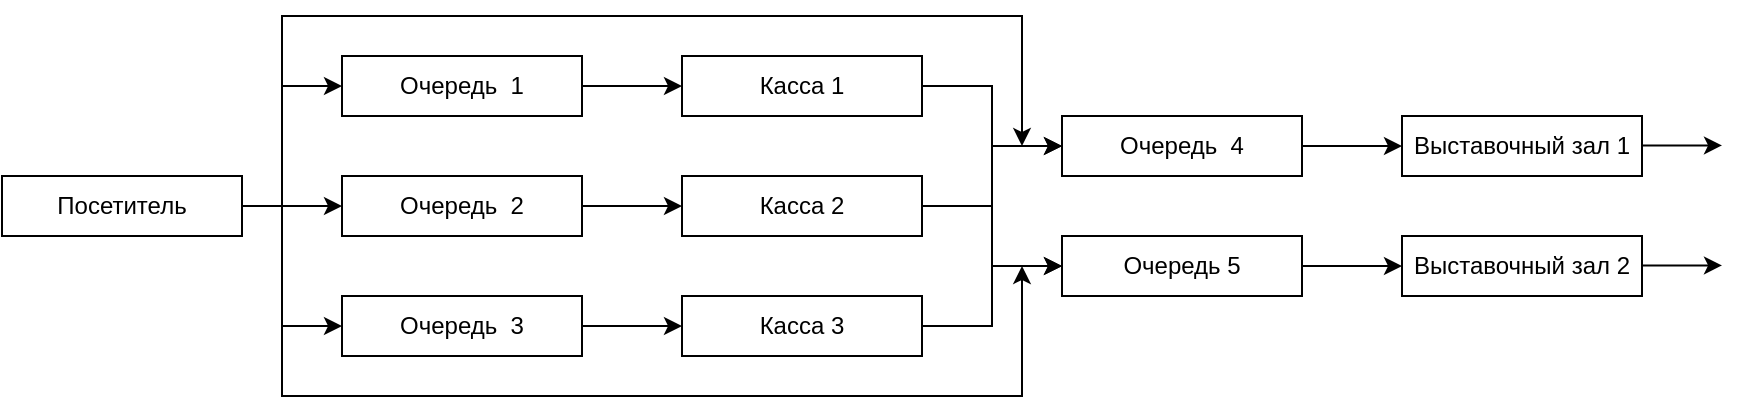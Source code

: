 <mxfile version="20.6.0" type="device" pages="2"><diagram id="v1vi6YD9XE0wPo9byLhe" name="Структурная схема"><mxGraphModel dx="1038" dy="729" grid="1" gridSize="10" guides="1" tooltips="1" connect="1" arrows="1" fold="1" page="1" pageScale="1" pageWidth="827" pageHeight="1169" math="0" shadow="0"><root><mxCell id="0"/><mxCell id="1" parent="0"/><mxCell id="NjIix3-SLeffQ-1-1n2I-12" style="edgeStyle=orthogonalEdgeStyle;rounded=0;orthogonalLoop=1;jettySize=auto;html=1;exitX=1;exitY=0.5;exitDx=0;exitDy=0;entryX=0;entryY=0.5;entryDx=0;entryDy=0;" edge="1" parent="1" source="oPbl5bRdrnPdJGt1vju5-1" target="NjIix3-SLeffQ-1-1n2I-10"><mxGeometry relative="1" as="geometry"/></mxCell><mxCell id="NjIix3-SLeffQ-1-1n2I-13" style="edgeStyle=orthogonalEdgeStyle;rounded=0;orthogonalLoop=1;jettySize=auto;html=1;exitX=1;exitY=0.5;exitDx=0;exitDy=0;entryX=0;entryY=0.5;entryDx=0;entryDy=0;" edge="1" parent="1" source="oPbl5bRdrnPdJGt1vju5-1" target="NjIix3-SLeffQ-1-1n2I-9"><mxGeometry relative="1" as="geometry"><Array as="points"><mxPoint x="160" y="175"/><mxPoint x="160" y="115"/></Array></mxGeometry></mxCell><mxCell id="NjIix3-SLeffQ-1-1n2I-14" style="edgeStyle=orthogonalEdgeStyle;rounded=0;orthogonalLoop=1;jettySize=auto;html=1;exitX=1;exitY=0.5;exitDx=0;exitDy=0;entryX=0;entryY=0.5;entryDx=0;entryDy=0;" edge="1" parent="1" source="oPbl5bRdrnPdJGt1vju5-1" target="NjIix3-SLeffQ-1-1n2I-11"><mxGeometry relative="1" as="geometry"><Array as="points"><mxPoint x="160" y="175"/><mxPoint x="160" y="235"/></Array></mxGeometry></mxCell><mxCell id="H-fx4r1O84M4fONlbikz-1" style="edgeStyle=orthogonalEdgeStyle;rounded=0;orthogonalLoop=1;jettySize=auto;html=1;strokeWidth=1;startArrow=none;startFill=0;endArrow=classic;endFill=1;" edge="1" parent="1"><mxGeometry relative="1" as="geometry"><mxPoint x="160" y="175" as="sourcePoint"/><mxPoint x="530" y="145" as="targetPoint"/><Array as="points"><mxPoint x="160" y="80"/><mxPoint x="530" y="80"/><mxPoint x="530" y="145"/></Array></mxGeometry></mxCell><mxCell id="H-fx4r1O84M4fONlbikz-4" style="edgeStyle=orthogonalEdgeStyle;rounded=0;orthogonalLoop=1;jettySize=auto;html=1;exitX=1;exitY=0.5;exitDx=0;exitDy=0;strokeWidth=1;startArrow=none;startFill=0;endArrow=classic;endFill=1;" edge="1" parent="1" source="oPbl5bRdrnPdJGt1vju5-1"><mxGeometry relative="1" as="geometry"><mxPoint x="530" y="205" as="targetPoint"/><Array as="points"><mxPoint x="160" y="175"/><mxPoint x="160" y="270"/><mxPoint x="530" y="270"/><mxPoint x="530" y="205"/></Array></mxGeometry></mxCell><mxCell id="oPbl5bRdrnPdJGt1vju5-1" value="Посетитель" style="rounded=0;whiteSpace=wrap;html=1;" parent="1" vertex="1"><mxGeometry x="20" y="160" width="120" height="30" as="geometry"/></mxCell><mxCell id="NjIix3-SLeffQ-1-1n2I-19" style="edgeStyle=orthogonalEdgeStyle;rounded=0;orthogonalLoop=1;jettySize=auto;html=1;exitX=1;exitY=0.5;exitDx=0;exitDy=0;entryX=0;entryY=0.5;entryDx=0;entryDy=0;" edge="1" parent="1" source="oPbl5bRdrnPdJGt1vju5-2" target="NjIix3-SLeffQ-1-1n2I-7"><mxGeometry relative="1" as="geometry"/></mxCell><mxCell id="NjIix3-SLeffQ-1-1n2I-21" style="edgeStyle=orthogonalEdgeStyle;rounded=0;orthogonalLoop=1;jettySize=auto;html=1;exitX=1;exitY=0.5;exitDx=0;exitDy=0;entryX=0;entryY=0.5;entryDx=0;entryDy=0;" edge="1" parent="1" source="oPbl5bRdrnPdJGt1vju5-2" target="NjIix3-SLeffQ-1-1n2I-8"><mxGeometry relative="1" as="geometry"/></mxCell><mxCell id="oPbl5bRdrnPdJGt1vju5-2" value="Касса 2" style="rounded=0;whiteSpace=wrap;html=1;" parent="1" vertex="1"><mxGeometry x="360" y="160" width="120" height="30" as="geometry"/></mxCell><mxCell id="NjIix3-SLeffQ-1-1n2I-18" style="edgeStyle=orthogonalEdgeStyle;rounded=0;orthogonalLoop=1;jettySize=auto;html=1;exitX=1;exitY=0.5;exitDx=0;exitDy=0;entryX=0;entryY=0.5;entryDx=0;entryDy=0;" edge="1" parent="1" source="oPbl5bRdrnPdJGt1vju5-3" target="NjIix3-SLeffQ-1-1n2I-7"><mxGeometry relative="1" as="geometry"/></mxCell><mxCell id="oPbl5bRdrnPdJGt1vju5-3" value="Касса 1" style="rounded=0;whiteSpace=wrap;html=1;" parent="1" vertex="1"><mxGeometry x="360" y="100" width="120" height="30" as="geometry"/></mxCell><mxCell id="NjIix3-SLeffQ-1-1n2I-20" style="edgeStyle=orthogonalEdgeStyle;rounded=0;orthogonalLoop=1;jettySize=auto;html=1;exitX=1;exitY=0.5;exitDx=0;exitDy=0;entryX=0;entryY=0.5;entryDx=0;entryDy=0;" edge="1" parent="1" source="oPbl5bRdrnPdJGt1vju5-4" target="NjIix3-SLeffQ-1-1n2I-8"><mxGeometry relative="1" as="geometry"/></mxCell><mxCell id="oPbl5bRdrnPdJGt1vju5-4" value="Касса 3" style="rounded=0;whiteSpace=wrap;html=1;" parent="1" vertex="1"><mxGeometry x="360" y="220" width="120" height="30" as="geometry"/></mxCell><mxCell id="oPbl5bRdrnPdJGt1vju5-5" value="Выставочный зал 1" style="rounded=0;whiteSpace=wrap;html=1;" parent="1" vertex="1"><mxGeometry x="720" y="130" width="120" height="30" as="geometry"/></mxCell><mxCell id="oPbl5bRdrnPdJGt1vju5-6" value="Выставочный зал 2" style="rounded=0;whiteSpace=wrap;html=1;" parent="1" vertex="1"><mxGeometry x="720" y="190" width="120" height="30" as="geometry"/></mxCell><mxCell id="oPbl5bRdrnPdJGt1vju5-22" value="" style="endArrow=classic;html=1;rounded=0;exitX=1;exitY=0.5;exitDx=0;exitDy=0;" parent="1" edge="1"><mxGeometry width="50" height="50" relative="1" as="geometry"><mxPoint x="840" y="204.71" as="sourcePoint"/><mxPoint x="880" y="204.71" as="targetPoint"/></mxGeometry></mxCell><mxCell id="NjIix3-SLeffQ-1-1n2I-1" value="" style="endArrow=classic;html=1;rounded=0;exitX=1;exitY=0.5;exitDx=0;exitDy=0;" edge="1" parent="1"><mxGeometry width="50" height="50" relative="1" as="geometry"><mxPoint x="840" y="144.71" as="sourcePoint"/><mxPoint x="880" y="144.71" as="targetPoint"/></mxGeometry></mxCell><mxCell id="NjIix3-SLeffQ-1-1n2I-22" style="edgeStyle=orthogonalEdgeStyle;rounded=0;orthogonalLoop=1;jettySize=auto;html=1;exitX=1;exitY=0.5;exitDx=0;exitDy=0;entryX=0;entryY=0.5;entryDx=0;entryDy=0;" edge="1" parent="1" source="NjIix3-SLeffQ-1-1n2I-7" target="oPbl5bRdrnPdJGt1vju5-5"><mxGeometry relative="1" as="geometry"/></mxCell><mxCell id="NjIix3-SLeffQ-1-1n2I-7" value="Очередь &amp;nbsp;4" style="rounded=0;whiteSpace=wrap;html=1;" vertex="1" parent="1"><mxGeometry x="550" y="130" width="120" height="30" as="geometry"/></mxCell><mxCell id="NjIix3-SLeffQ-1-1n2I-23" style="edgeStyle=orthogonalEdgeStyle;rounded=0;orthogonalLoop=1;jettySize=auto;html=1;exitX=1;exitY=0.5;exitDx=0;exitDy=0;" edge="1" parent="1" source="NjIix3-SLeffQ-1-1n2I-8" target="oPbl5bRdrnPdJGt1vju5-6"><mxGeometry relative="1" as="geometry"/></mxCell><mxCell id="NjIix3-SLeffQ-1-1n2I-8" value="Очередь 5" style="rounded=0;whiteSpace=wrap;html=1;" vertex="1" parent="1"><mxGeometry x="550" y="190" width="120" height="30" as="geometry"/></mxCell><mxCell id="NjIix3-SLeffQ-1-1n2I-15" style="edgeStyle=orthogonalEdgeStyle;rounded=0;orthogonalLoop=1;jettySize=auto;html=1;exitX=1;exitY=0.5;exitDx=0;exitDy=0;entryX=0;entryY=0.5;entryDx=0;entryDy=0;" edge="1" parent="1" source="NjIix3-SLeffQ-1-1n2I-9" target="oPbl5bRdrnPdJGt1vju5-3"><mxGeometry relative="1" as="geometry"/></mxCell><mxCell id="NjIix3-SLeffQ-1-1n2I-9" value="Очередь &amp;nbsp;1" style="rounded=0;whiteSpace=wrap;html=1;" vertex="1" parent="1"><mxGeometry x="190" y="100" width="120" height="30" as="geometry"/></mxCell><mxCell id="NjIix3-SLeffQ-1-1n2I-16" style="edgeStyle=orthogonalEdgeStyle;rounded=0;orthogonalLoop=1;jettySize=auto;html=1;exitX=1;exitY=0.5;exitDx=0;exitDy=0;entryX=0;entryY=0.5;entryDx=0;entryDy=0;" edge="1" parent="1" source="NjIix3-SLeffQ-1-1n2I-10" target="oPbl5bRdrnPdJGt1vju5-2"><mxGeometry relative="1" as="geometry"/></mxCell><mxCell id="NjIix3-SLeffQ-1-1n2I-10" value="Очередь &amp;nbsp;2" style="rounded=0;whiteSpace=wrap;html=1;" vertex="1" parent="1"><mxGeometry x="190" y="160" width="120" height="30" as="geometry"/></mxCell><mxCell id="NjIix3-SLeffQ-1-1n2I-17" style="edgeStyle=orthogonalEdgeStyle;rounded=0;orthogonalLoop=1;jettySize=auto;html=1;exitX=1;exitY=0.5;exitDx=0;exitDy=0;entryX=0;entryY=0.5;entryDx=0;entryDy=0;" edge="1" parent="1" source="NjIix3-SLeffQ-1-1n2I-11" target="oPbl5bRdrnPdJGt1vju5-4"><mxGeometry relative="1" as="geometry"/></mxCell><mxCell id="NjIix3-SLeffQ-1-1n2I-11" value="Очередь &amp;nbsp;3" style="rounded=0;whiteSpace=wrap;html=1;" vertex="1" parent="1"><mxGeometry x="190" y="220" width="120" height="30" as="geometry"/></mxCell></root></mxGraphModel></diagram><diagram id="rFS530WLPS0N7vP4LbmA" name="СМО"><mxGraphModel dx="928" dy="653" grid="1" gridSize="10" guides="1" tooltips="1" connect="1" arrows="1" fold="1" page="1" pageScale="1" pageWidth="827" pageHeight="1169" math="0" shadow="0"><root><mxCell id="0"/><mxCell id="1" parent="0"/><mxCell id="NLU6ZJvWa5mqB2mFnFrJ-40" style="edgeStyle=orthogonalEdgeStyle;rounded=0;orthogonalLoop=1;jettySize=auto;html=1;exitX=1;exitY=0.5;exitDx=0;exitDy=0;entryX=0;entryY=0.5;entryDx=0;entryDy=0;" edge="1" parent="1" source="B7ZoG9ArHWW4dzQY5tz9-19" target="NLU6ZJvWa5mqB2mFnFrJ-9"><mxGeometry relative="1" as="geometry"/></mxCell><mxCell id="NLU6ZJvWa5mqB2mFnFrJ-41" style="edgeStyle=orthogonalEdgeStyle;rounded=0;orthogonalLoop=1;jettySize=auto;html=1;exitX=1;exitY=0.5;exitDx=0;exitDy=0;entryX=0;entryY=0.5;entryDx=0;entryDy=0;" edge="1" parent="1" source="B7ZoG9ArHWW4dzQY5tz9-19" target="NLU6ZJvWa5mqB2mFnFrJ-2"><mxGeometry relative="1" as="geometry"/></mxCell><mxCell id="NLU6ZJvWa5mqB2mFnFrJ-42" style="edgeStyle=orthogonalEdgeStyle;rounded=0;orthogonalLoop=1;jettySize=auto;html=1;exitX=1;exitY=0.5;exitDx=0;exitDy=0;entryX=0;entryY=0.5;entryDx=0;entryDy=0;" edge="1" parent="1" source="B7ZoG9ArHWW4dzQY5tz9-19" target="NLU6ZJvWa5mqB2mFnFrJ-16"><mxGeometry relative="1" as="geometry"/></mxCell><mxCell id="B7ZoG9ArHWW4dzQY5tz9-19" value="Г&amp;nbsp;" style="triangle;whiteSpace=wrap;html=1;align=center;" parent="1" vertex="1"><mxGeometry x="50" y="360" width="50" height="60" as="geometry"/></mxCell><mxCell id="NLU6ZJvWa5mqB2mFnFrJ-47" style="edgeStyle=orthogonalEdgeStyle;rounded=0;orthogonalLoop=1;jettySize=auto;html=1;exitX=1;exitY=0.5;exitDx=0;exitDy=0;entryX=0;entryY=0.5;entryDx=0;entryDy=0;" edge="1" parent="1" source="B7ZoG9ArHWW4dzQY5tz9-20" target="NLU6ZJvWa5mqB2mFnFrJ-30"><mxGeometry relative="1" as="geometry"/></mxCell><mxCell id="NLU6ZJvWa5mqB2mFnFrJ-49" style="edgeStyle=orthogonalEdgeStyle;rounded=0;orthogonalLoop=1;jettySize=auto;html=1;exitX=1;exitY=0.5;exitDx=0;exitDy=0;entryX=0;entryY=0.5;entryDx=0;entryDy=0;" edge="1" parent="1" source="B7ZoG9ArHWW4dzQY5tz9-20" target="NLU6ZJvWa5mqB2mFnFrJ-23"><mxGeometry relative="1" as="geometry"/></mxCell><mxCell id="NLU6ZJvWa5mqB2mFnFrJ-50" style="edgeStyle=orthogonalEdgeStyle;rounded=0;orthogonalLoop=1;jettySize=auto;html=1;exitX=1;exitY=0.5;exitDx=0;exitDy=0;entryX=0;entryY=0.5;entryDx=0;entryDy=0;" edge="1" parent="1" source="B7ZoG9ArHWW4dzQY5tz9-20" target="NLU6ZJvWa5mqB2mFnFrJ-30"><mxGeometry relative="1" as="geometry"/></mxCell><mxCell id="NLU6ZJvWa5mqB2mFnFrJ-52" style="edgeStyle=orthogonalEdgeStyle;rounded=0;orthogonalLoop=1;jettySize=auto;html=1;exitX=1;exitY=0.5;exitDx=0;exitDy=0;entryX=0;entryY=0.5;entryDx=0;entryDy=0;" edge="1" parent="1" source="B7ZoG9ArHWW4dzQY5tz9-20" target="NLU6ZJvWa5mqB2mFnFrJ-23"><mxGeometry relative="1" as="geometry"/></mxCell><mxCell id="B7ZoG9ArHWW4dzQY5tz9-20" value="К2" style="ellipse;whiteSpace=wrap;html=1;aspect=fixed;" parent="1" vertex="1"><mxGeometry x="360" y="360" width="60" height="60" as="geometry"/></mxCell><mxCell id="NLU6ZJvWa5mqB2mFnFrJ-46" style="edgeStyle=orthogonalEdgeStyle;rounded=0;orthogonalLoop=1;jettySize=auto;html=1;exitX=1;exitY=0.5;exitDx=0;exitDy=0;entryX=0;entryY=0.5;entryDx=0;entryDy=0;" edge="1" parent="1" source="B7ZoG9ArHWW4dzQY5tz9-31" target="NLU6ZJvWa5mqB2mFnFrJ-30"><mxGeometry relative="1" as="geometry"/></mxCell><mxCell id="NLU6ZJvWa5mqB2mFnFrJ-53" style="edgeStyle=orthogonalEdgeStyle;rounded=0;orthogonalLoop=1;jettySize=auto;html=1;exitX=1;exitY=0.5;exitDx=0;exitDy=0;entryX=0;entryY=0.5;entryDx=0;entryDy=0;" edge="1" parent="1" source="B7ZoG9ArHWW4dzQY5tz9-31" target="NLU6ZJvWa5mqB2mFnFrJ-23"><mxGeometry relative="1" as="geometry"/></mxCell><mxCell id="B7ZoG9ArHWW4dzQY5tz9-31" value="К1" style="ellipse;whiteSpace=wrap;html=1;aspect=fixed;" parent="1" vertex="1"><mxGeometry x="360" y="265" width="60" height="60" as="geometry"/></mxCell><mxCell id="NLU6ZJvWa5mqB2mFnFrJ-48" style="edgeStyle=orthogonalEdgeStyle;rounded=0;orthogonalLoop=1;jettySize=auto;html=1;exitX=1;exitY=0.5;exitDx=0;exitDy=0;entryX=0;entryY=0.5;entryDx=0;entryDy=0;" edge="1" parent="1" source="B7ZoG9ArHWW4dzQY5tz9-34" target="NLU6ZJvWa5mqB2mFnFrJ-23"><mxGeometry relative="1" as="geometry"/></mxCell><mxCell id="NLU6ZJvWa5mqB2mFnFrJ-51" style="edgeStyle=orthogonalEdgeStyle;rounded=0;orthogonalLoop=1;jettySize=auto;html=1;exitX=1;exitY=0.5;exitDx=0;exitDy=0;entryX=0;entryY=0.5;entryDx=0;entryDy=0;" edge="1" parent="1" source="B7ZoG9ArHWW4dzQY5tz9-34" target="NLU6ZJvWa5mqB2mFnFrJ-30"><mxGeometry relative="1" as="geometry"/></mxCell><mxCell id="B7ZoG9ArHWW4dzQY5tz9-34" value="К3" style="ellipse;whiteSpace=wrap;html=1;aspect=fixed;" parent="1" vertex="1"><mxGeometry x="360" y="455" width="60" height="60" as="geometry"/></mxCell><mxCell id="B7ZoG9ArHWW4dzQY5tz9-49" value="" style="endArrow=classic;html=1;rounded=0;" parent="1" edge="1"><mxGeometry width="50" height="50" relative="1" as="geometry"><mxPoint x="777" y="439.5" as="sourcePoint"/><mxPoint x="827" y="440" as="targetPoint"/></mxGeometry></mxCell><mxCell id="B7ZoG9ArHWW4dzQY5tz9-62" value="Отказ" style="text;html=1;strokeColor=none;fillColor=none;align=center;verticalAlign=middle;whiteSpace=wrap;rounded=0;" parent="1" vertex="1"><mxGeometry x="450" y="585" width="60" height="30" as="geometry"/></mxCell><mxCell id="B7ZoG9ArHWW4dzQY5tz9-84" value="Отказ" style="text;html=1;strokeColor=none;fillColor=none;align=center;verticalAlign=middle;whiteSpace=wrap;rounded=0;" parent="1" vertex="1"><mxGeometry x="450" y="170" width="60" height="30" as="geometry"/></mxCell><mxCell id="YL6wRBtn2UUcqzNbUoFJ-9" value="" style="endArrow=classic;html=1;rounded=0;" parent="1" edge="1"><mxGeometry width="50" height="50" relative="1" as="geometry"><mxPoint x="777" y="344.5" as="sourcePoint"/><mxPoint x="827" y="345" as="targetPoint"/></mxGeometry></mxCell><mxCell id="NLU6ZJvWa5mqB2mFnFrJ-43" style="edgeStyle=orthogonalEdgeStyle;rounded=0;orthogonalLoop=1;jettySize=auto;html=1;exitX=1;exitY=0.5;exitDx=0;exitDy=0;entryX=0;entryY=0.5;entryDx=0;entryDy=0;" edge="1" parent="1" source="NLU6ZJvWa5mqB2mFnFrJ-1" target="B7ZoG9ArHWW4dzQY5tz9-31"><mxGeometry relative="1" as="geometry"/></mxCell><mxCell id="NLU6ZJvWa5mqB2mFnFrJ-1" value="" style="rounded=0;whiteSpace=wrap;html=1;" vertex="1" parent="1"><mxGeometry x="160" y="280" width="150" height="30" as="geometry"/></mxCell><mxCell id="NLU6ZJvWa5mqB2mFnFrJ-2" value="" style="rounded=0;whiteSpace=wrap;html=1;" vertex="1" parent="1"><mxGeometry x="160" y="280" width="30" height="30" as="geometry"/></mxCell><mxCell id="NLU6ZJvWa5mqB2mFnFrJ-3" value="" style="rounded=0;whiteSpace=wrap;html=1;" vertex="1" parent="1"><mxGeometry x="190" y="280" width="30" height="30" as="geometry"/></mxCell><mxCell id="NLU6ZJvWa5mqB2mFnFrJ-4" value="" style="rounded=0;whiteSpace=wrap;html=1;" vertex="1" parent="1"><mxGeometry x="220" y="280" width="30" height="30" as="geometry"/></mxCell><mxCell id="NLU6ZJvWa5mqB2mFnFrJ-5" value="Н1" style="text;html=1;strokeColor=none;fillColor=none;align=center;verticalAlign=middle;whiteSpace=wrap;rounded=0;" vertex="1" parent="1"><mxGeometry x="205" y="245" width="60" height="30" as="geometry"/></mxCell><mxCell id="NLU6ZJvWa5mqB2mFnFrJ-6" value="" style="rounded=0;whiteSpace=wrap;html=1;" vertex="1" parent="1"><mxGeometry x="250" y="280" width="30" height="30" as="geometry"/></mxCell><mxCell id="NLU6ZJvWa5mqB2mFnFrJ-7" value="..." style="text;html=1;strokeColor=none;fillColor=none;align=center;verticalAlign=middle;whiteSpace=wrap;rounded=0;" vertex="1" parent="1"><mxGeometry x="220" y="280" width="30" height="30" as="geometry"/></mxCell><mxCell id="NLU6ZJvWa5mqB2mFnFrJ-44" style="edgeStyle=orthogonalEdgeStyle;rounded=0;orthogonalLoop=1;jettySize=auto;html=1;exitX=1;exitY=0.5;exitDx=0;exitDy=0;entryX=0;entryY=0.5;entryDx=0;entryDy=0;" edge="1" parent="1" source="NLU6ZJvWa5mqB2mFnFrJ-8" target="B7ZoG9ArHWW4dzQY5tz9-20"><mxGeometry relative="1" as="geometry"/></mxCell><mxCell id="NLU6ZJvWa5mqB2mFnFrJ-8" value="" style="rounded=0;whiteSpace=wrap;html=1;" vertex="1" parent="1"><mxGeometry x="160" y="375" width="150" height="30" as="geometry"/></mxCell><mxCell id="NLU6ZJvWa5mqB2mFnFrJ-9" value="" style="rounded=0;whiteSpace=wrap;html=1;" vertex="1" parent="1"><mxGeometry x="160" y="375" width="30" height="30" as="geometry"/></mxCell><mxCell id="NLU6ZJvWa5mqB2mFnFrJ-10" value="" style="rounded=0;whiteSpace=wrap;html=1;" vertex="1" parent="1"><mxGeometry x="190" y="375" width="30" height="30" as="geometry"/></mxCell><mxCell id="NLU6ZJvWa5mqB2mFnFrJ-11" value="" style="rounded=0;whiteSpace=wrap;html=1;" vertex="1" parent="1"><mxGeometry x="220" y="375" width="30" height="30" as="geometry"/></mxCell><mxCell id="NLU6ZJvWa5mqB2mFnFrJ-12" value="Н2" style="text;html=1;strokeColor=none;fillColor=none;align=center;verticalAlign=middle;whiteSpace=wrap;rounded=0;" vertex="1" parent="1"><mxGeometry x="205" y="340" width="60" height="30" as="geometry"/></mxCell><mxCell id="NLU6ZJvWa5mqB2mFnFrJ-13" value="" style="rounded=0;whiteSpace=wrap;html=1;" vertex="1" parent="1"><mxGeometry x="250" y="375" width="30" height="30" as="geometry"/></mxCell><mxCell id="NLU6ZJvWa5mqB2mFnFrJ-14" value="..." style="text;html=1;strokeColor=none;fillColor=none;align=center;verticalAlign=middle;whiteSpace=wrap;rounded=0;" vertex="1" parent="1"><mxGeometry x="220" y="375" width="30" height="30" as="geometry"/></mxCell><mxCell id="NLU6ZJvWa5mqB2mFnFrJ-45" style="edgeStyle=orthogonalEdgeStyle;rounded=0;orthogonalLoop=1;jettySize=auto;html=1;exitX=1;exitY=0.5;exitDx=0;exitDy=0;entryX=0;entryY=0.5;entryDx=0;entryDy=0;" edge="1" parent="1" source="NLU6ZJvWa5mqB2mFnFrJ-15" target="B7ZoG9ArHWW4dzQY5tz9-34"><mxGeometry relative="1" as="geometry"/></mxCell><mxCell id="NLU6ZJvWa5mqB2mFnFrJ-15" value="" style="rounded=0;whiteSpace=wrap;html=1;" vertex="1" parent="1"><mxGeometry x="160" y="470" width="150" height="30" as="geometry"/></mxCell><mxCell id="NLU6ZJvWa5mqB2mFnFrJ-16" value="" style="rounded=0;whiteSpace=wrap;html=1;" vertex="1" parent="1"><mxGeometry x="160" y="470" width="30" height="30" as="geometry"/></mxCell><mxCell id="NLU6ZJvWa5mqB2mFnFrJ-17" value="" style="rounded=0;whiteSpace=wrap;html=1;" vertex="1" parent="1"><mxGeometry x="190" y="470" width="30" height="30" as="geometry"/></mxCell><mxCell id="NLU6ZJvWa5mqB2mFnFrJ-18" value="" style="rounded=0;whiteSpace=wrap;html=1;" vertex="1" parent="1"><mxGeometry x="220" y="470" width="30" height="30" as="geometry"/></mxCell><mxCell id="NLU6ZJvWa5mqB2mFnFrJ-19" value="Н3" style="text;html=1;strokeColor=none;fillColor=none;align=center;verticalAlign=middle;whiteSpace=wrap;rounded=0;" vertex="1" parent="1"><mxGeometry x="205" y="435" width="60" height="30" as="geometry"/></mxCell><mxCell id="NLU6ZJvWa5mqB2mFnFrJ-20" value="" style="rounded=0;whiteSpace=wrap;html=1;" vertex="1" parent="1"><mxGeometry x="250" y="470" width="30" height="30" as="geometry"/></mxCell><mxCell id="NLU6ZJvWa5mqB2mFnFrJ-21" value="..." style="text;html=1;strokeColor=none;fillColor=none;align=center;verticalAlign=middle;whiteSpace=wrap;rounded=0;" vertex="1" parent="1"><mxGeometry x="220" y="470" width="30" height="30" as="geometry"/></mxCell><mxCell id="NLU6ZJvWa5mqB2mFnFrJ-55" style="edgeStyle=orthogonalEdgeStyle;rounded=0;orthogonalLoop=1;jettySize=auto;html=1;exitX=1;exitY=0.5;exitDx=0;exitDy=0;entryX=0;entryY=0.5;entryDx=0;entryDy=0;" edge="1" parent="1" source="NLU6ZJvWa5mqB2mFnFrJ-22"><mxGeometry relative="1" as="geometry"><mxPoint x="717" y="440" as="targetPoint"/></mxGeometry></mxCell><mxCell id="NLU6ZJvWa5mqB2mFnFrJ-22" value="" style="rounded=0;whiteSpace=wrap;html=1;" vertex="1" parent="1"><mxGeometry x="517" y="425" width="150" height="30" as="geometry"/></mxCell><mxCell id="NLU6ZJvWa5mqB2mFnFrJ-76" style="edgeStyle=orthogonalEdgeStyle;rounded=0;orthogonalLoop=1;jettySize=auto;html=1;strokeWidth=1;startArrow=classic;startFill=1;endArrow=none;endFill=0;" edge="1" parent="1"><mxGeometry relative="1" as="geometry"><mxPoint x="480" y="440" as="sourcePoint"/><mxPoint x="130" y="390" as="targetPoint"/><Array as="points"><mxPoint x="480" y="540"/><mxPoint x="130" y="540"/><mxPoint x="130" y="390"/></Array></mxGeometry></mxCell><mxCell id="NLU6ZJvWa5mqB2mFnFrJ-23" value="" style="rounded=0;whiteSpace=wrap;html=1;" vertex="1" parent="1"><mxGeometry x="517" y="425" width="30" height="30" as="geometry"/></mxCell><mxCell id="NLU6ZJvWa5mqB2mFnFrJ-24" value="" style="rounded=0;whiteSpace=wrap;html=1;" vertex="1" parent="1"><mxGeometry x="547" y="425" width="30" height="30" as="geometry"/></mxCell><mxCell id="NLU6ZJvWa5mqB2mFnFrJ-25" value="" style="rounded=0;whiteSpace=wrap;html=1;" vertex="1" parent="1"><mxGeometry x="577" y="425" width="30" height="30" as="geometry"/></mxCell><mxCell id="NLU6ZJvWa5mqB2mFnFrJ-26" value="Н5" style="text;html=1;strokeColor=none;fillColor=none;align=center;verticalAlign=middle;whiteSpace=wrap;rounded=0;" vertex="1" parent="1"><mxGeometry x="562" y="390" width="60" height="30" as="geometry"/></mxCell><mxCell id="NLU6ZJvWa5mqB2mFnFrJ-27" value="" style="rounded=0;whiteSpace=wrap;html=1;" vertex="1" parent="1"><mxGeometry x="607" y="425" width="30" height="30" as="geometry"/></mxCell><mxCell id="NLU6ZJvWa5mqB2mFnFrJ-28" value="..." style="text;html=1;strokeColor=none;fillColor=none;align=center;verticalAlign=middle;whiteSpace=wrap;rounded=0;" vertex="1" parent="1"><mxGeometry x="577" y="425" width="30" height="30" as="geometry"/></mxCell><mxCell id="NLU6ZJvWa5mqB2mFnFrJ-54" style="edgeStyle=orthogonalEdgeStyle;rounded=0;orthogonalLoop=1;jettySize=auto;html=1;exitX=1;exitY=0.5;exitDx=0;exitDy=0;entryX=0;entryY=0.5;entryDx=0;entryDy=0;" edge="1" parent="1" source="NLU6ZJvWa5mqB2mFnFrJ-29" target="NLU6ZJvWa5mqB2mFnFrJ-36"><mxGeometry relative="1" as="geometry"/></mxCell><mxCell id="NLU6ZJvWa5mqB2mFnFrJ-29" value="" style="rounded=0;whiteSpace=wrap;html=1;" vertex="1" parent="1"><mxGeometry x="517" y="330" width="150" height="30" as="geometry"/></mxCell><mxCell id="NLU6ZJvWa5mqB2mFnFrJ-75" style="edgeStyle=orthogonalEdgeStyle;rounded=0;orthogonalLoop=1;jettySize=auto;html=1;strokeWidth=1;endArrow=none;endFill=0;startArrow=classic;startFill=1;" edge="1" parent="1"><mxGeometry relative="1" as="geometry"><mxPoint x="480" y="345" as="sourcePoint"/><mxPoint x="110" y="390" as="targetPoint"/><Array as="points"><mxPoint x="480" y="240"/><mxPoint x="130" y="240"/><mxPoint x="130" y="390"/></Array></mxGeometry></mxCell><mxCell id="NLU6ZJvWa5mqB2mFnFrJ-30" value="" style="rounded=0;whiteSpace=wrap;html=1;" vertex="1" parent="1"><mxGeometry x="517" y="330" width="30" height="30" as="geometry"/></mxCell><mxCell id="NLU6ZJvWa5mqB2mFnFrJ-31" value="" style="rounded=0;whiteSpace=wrap;html=1;" vertex="1" parent="1"><mxGeometry x="547" y="330" width="30" height="30" as="geometry"/></mxCell><mxCell id="NLU6ZJvWa5mqB2mFnFrJ-32" value="" style="rounded=0;whiteSpace=wrap;html=1;" vertex="1" parent="1"><mxGeometry x="577" y="330" width="30" height="30" as="geometry"/></mxCell><mxCell id="NLU6ZJvWa5mqB2mFnFrJ-33" value="Н4" style="text;html=1;strokeColor=none;fillColor=none;align=center;verticalAlign=middle;whiteSpace=wrap;rounded=0;" vertex="1" parent="1"><mxGeometry x="562" y="295" width="60" height="30" as="geometry"/></mxCell><mxCell id="NLU6ZJvWa5mqB2mFnFrJ-34" value="" style="rounded=0;whiteSpace=wrap;html=1;" vertex="1" parent="1"><mxGeometry x="607" y="330" width="30" height="30" as="geometry"/></mxCell><mxCell id="NLU6ZJvWa5mqB2mFnFrJ-35" value="..." style="text;html=1;strokeColor=none;fillColor=none;align=center;verticalAlign=middle;whiteSpace=wrap;rounded=0;" vertex="1" parent="1"><mxGeometry x="577" y="330" width="30" height="30" as="geometry"/></mxCell><mxCell id="NLU6ZJvWa5mqB2mFnFrJ-36" value="К4" style="ellipse;whiteSpace=wrap;html=1;aspect=fixed;" vertex="1" parent="1"><mxGeometry x="717" y="315" width="60" height="60" as="geometry"/></mxCell><mxCell id="NLU6ZJvWa5mqB2mFnFrJ-37" value="К5" style="ellipse;whiteSpace=wrap;html=1;aspect=fixed;" vertex="1" parent="1"><mxGeometry x="717" y="410" width="60" height="60" as="geometry"/></mxCell><mxCell id="NLU6ZJvWa5mqB2mFnFrJ-62" value="" style="endArrow=classic;html=1;rounded=0;dashed=1;exitX=0;exitY=0.5;exitDx=0;exitDy=0;" edge="1" parent="1" source="NLU6ZJvWa5mqB2mFnFrJ-30"><mxGeometry width="50" height="50" relative="1" as="geometry"><mxPoint x="400" y="250" as="sourcePoint"/><mxPoint x="450" y="200" as="targetPoint"/><Array as="points"><mxPoint x="500" y="345"/><mxPoint x="500" y="200"/></Array></mxGeometry></mxCell><mxCell id="NLU6ZJvWa5mqB2mFnFrJ-64" value="" style="endArrow=classic;html=1;rounded=0;dashed=1;exitX=0;exitY=0.5;exitDx=0;exitDy=0;" edge="1" parent="1" source="NLU6ZJvWa5mqB2mFnFrJ-23"><mxGeometry width="50" height="50" relative="1" as="geometry"><mxPoint x="470" y="439.34" as="sourcePoint"/><mxPoint x="450" y="580" as="targetPoint"/><Array as="points"><mxPoint x="500" y="440"/><mxPoint x="500" y="580"/></Array></mxGeometry></mxCell></root></mxGraphModel></diagram></mxfile>